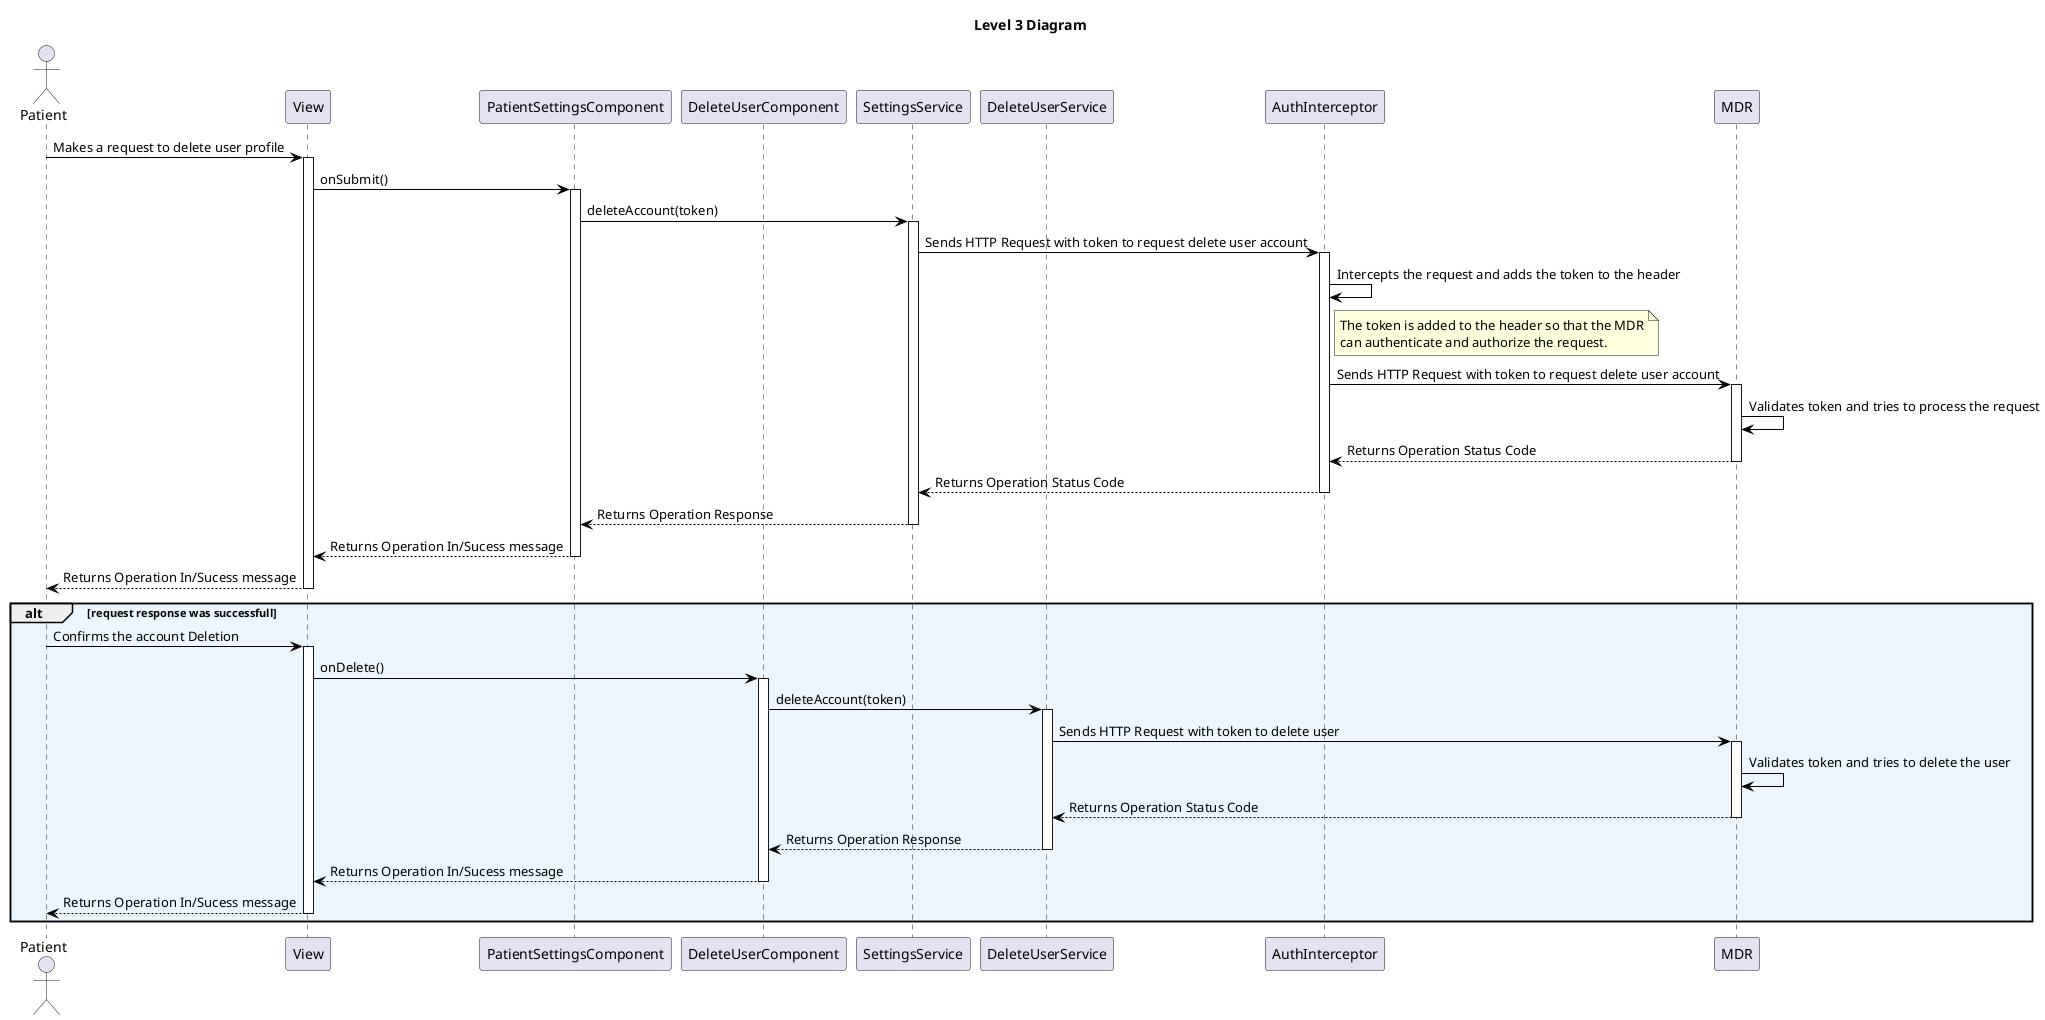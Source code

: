 @startuml level_3

title Level 3 Diagram

hide empty members
'skinparam Linetype ortho

skinparam class {
    BackgroundColor<<valueObject>> #D6EAF8
    BackgroundColor<<root>> #FDEBD0
    BackgroundColor<<service>> #D1F2EB
    BackgroundColor #FEF9E7
    ArrowColor Black
}

skinparam package {
    BackgroundColor #EBF5FB
}

actor Patient as P
participant "View" as V
participant "PatientSettingsComponent" as PSC
participant "DeleteUserComponent" as DUC
participant "SettingsService" as SS
participant "DeleteUserService" as DUS
participant "AuthInterceptor" as AI
participant "MDR" as MDR


P -> V: Makes a request to delete user profile
activate V
V -> PSC: onSubmit()
activate PSC
PSC -> SS: deleteAccount(token)
activate SS
SS -> AI: Sends HTTP Request with token to request delete user account
activate AI
AI -> AI: Intercepts the request and adds the token to the header
note right of AI
    The token is added to the header so that the MDR
    can authenticate and authorize the request.
end note
AI -> MDR: Sends HTTP Request with token to request delete user account
activate MDR
MDR -> MDR: Validates token and tries to process the request
MDR --> AI: Returns Operation Status Code
deactivate MDR
AI --> SS: Returns Operation Status Code
deactivate AI
SS --> PSC: Returns Operation Response
deactivate SS
PSC --> V: Returns Operation In/Sucess message
deactivate PSC
V --> P: Returns Operation In/Sucess message
deactivate V
alt request response was successfull
    P -> V: Confirms the account Deletion
    activate V 
    V -> DUC: onDelete()
    activate DUC
    DUC -> DUS: deleteAccount(token)
    activate DUS
    DUS -> MDR: Sends HTTP Request with token to delete user
    activate MDR
    MDR -> MDR: Validates token and tries to delete the user
    MDR --> DUS: Returns Operation Status Code
    deactivate MDR
    DUS --> DUC: Returns Operation Response
    deactivate DUS
    DUC --> V: Returns Operation In/Sucess message
    deactivate DUC
    V --> P: Returns Operation In/Sucess message
    deactivate V
end
@enduml